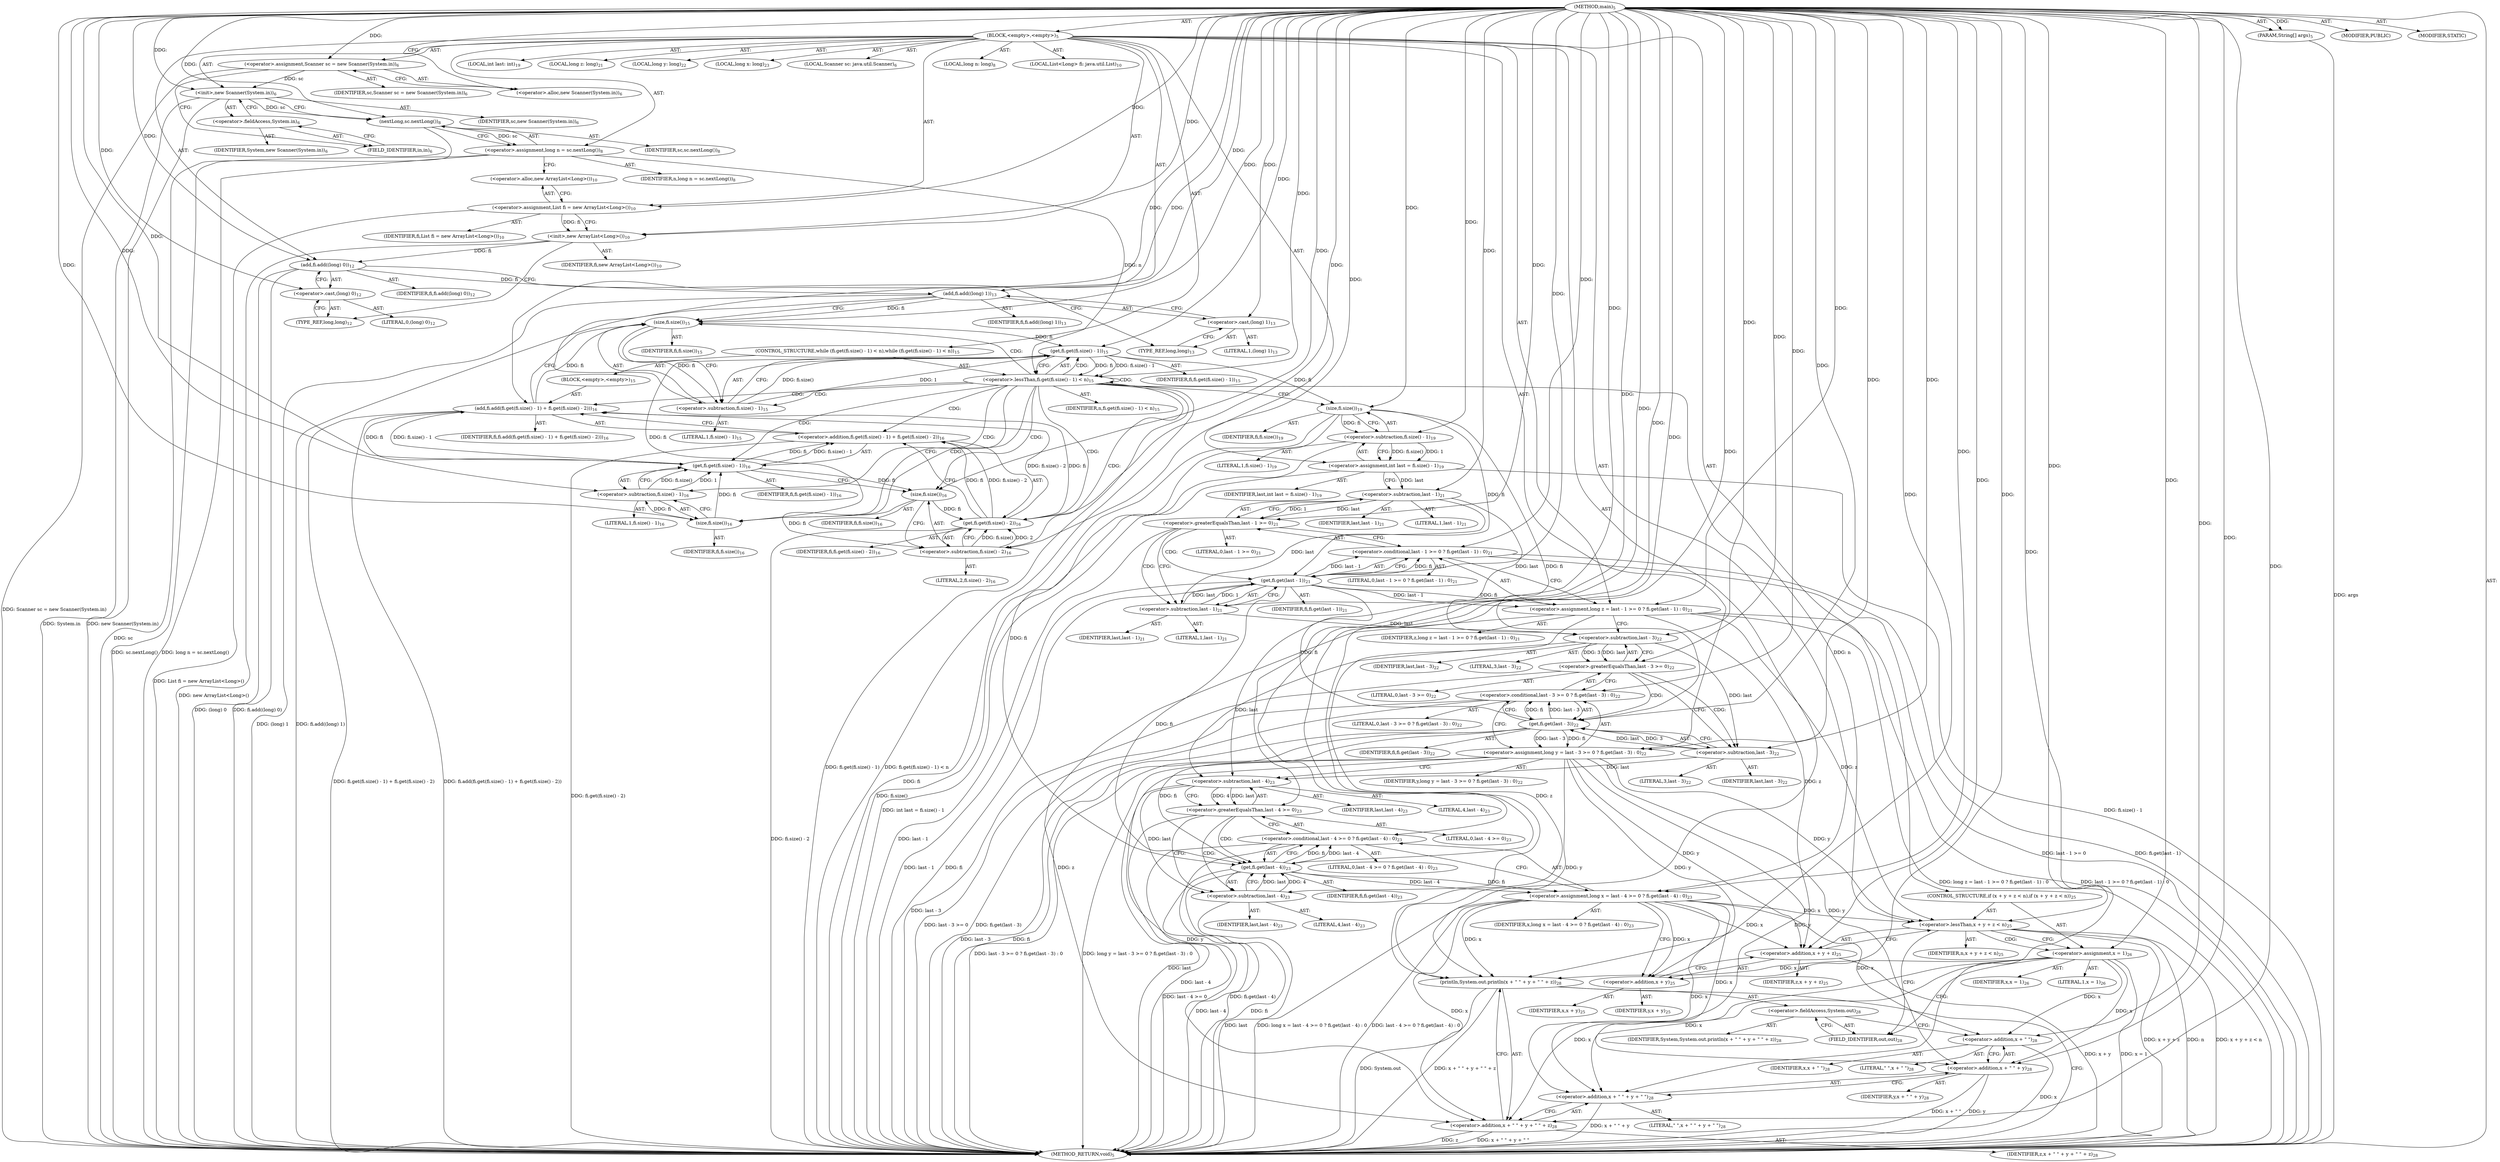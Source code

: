 digraph "main" {  
"21" [label = <(METHOD,main)<SUB>5</SUB>> ]
"22" [label = <(PARAM,String[] args)<SUB>5</SUB>> ]
"23" [label = <(BLOCK,&lt;empty&gt;,&lt;empty&gt;)<SUB>5</SUB>> ]
"4" [label = <(LOCAL,Scanner sc: java.util.Scanner)<SUB>6</SUB>> ]
"24" [label = <(&lt;operator&gt;.assignment,Scanner sc = new Scanner(System.in))<SUB>6</SUB>> ]
"25" [label = <(IDENTIFIER,sc,Scanner sc = new Scanner(System.in))<SUB>6</SUB>> ]
"26" [label = <(&lt;operator&gt;.alloc,new Scanner(System.in))<SUB>6</SUB>> ]
"27" [label = <(&lt;init&gt;,new Scanner(System.in))<SUB>6</SUB>> ]
"3" [label = <(IDENTIFIER,sc,new Scanner(System.in))<SUB>6</SUB>> ]
"28" [label = <(&lt;operator&gt;.fieldAccess,System.in)<SUB>6</SUB>> ]
"29" [label = <(IDENTIFIER,System,new Scanner(System.in))<SUB>6</SUB>> ]
"30" [label = <(FIELD_IDENTIFIER,in,in)<SUB>6</SUB>> ]
"31" [label = <(LOCAL,long n: long)<SUB>8</SUB>> ]
"32" [label = <(&lt;operator&gt;.assignment,long n = sc.nextLong())<SUB>8</SUB>> ]
"33" [label = <(IDENTIFIER,n,long n = sc.nextLong())<SUB>8</SUB>> ]
"34" [label = <(nextLong,sc.nextLong())<SUB>8</SUB>> ]
"35" [label = <(IDENTIFIER,sc,sc.nextLong())<SUB>8</SUB>> ]
"6" [label = <(LOCAL,List&lt;Long&gt; fi: java.util.List)<SUB>10</SUB>> ]
"36" [label = <(&lt;operator&gt;.assignment,List fi = new ArrayList&lt;Long&gt;())<SUB>10</SUB>> ]
"37" [label = <(IDENTIFIER,fi,List fi = new ArrayList&lt;Long&gt;())<SUB>10</SUB>> ]
"38" [label = <(&lt;operator&gt;.alloc,new ArrayList&lt;Long&gt;())<SUB>10</SUB>> ]
"39" [label = <(&lt;init&gt;,new ArrayList&lt;Long&gt;())<SUB>10</SUB>> ]
"5" [label = <(IDENTIFIER,fi,new ArrayList&lt;Long&gt;())<SUB>10</SUB>> ]
"40" [label = <(add,fi.add((long) 0))<SUB>12</SUB>> ]
"41" [label = <(IDENTIFIER,fi,fi.add((long) 0))<SUB>12</SUB>> ]
"42" [label = <(&lt;operator&gt;.cast,(long) 0)<SUB>12</SUB>> ]
"43" [label = <(TYPE_REF,long,long)<SUB>12</SUB>> ]
"44" [label = <(LITERAL,0,(long) 0)<SUB>12</SUB>> ]
"45" [label = <(add,fi.add((long) 1))<SUB>13</SUB>> ]
"46" [label = <(IDENTIFIER,fi,fi.add((long) 1))<SUB>13</SUB>> ]
"47" [label = <(&lt;operator&gt;.cast,(long) 1)<SUB>13</SUB>> ]
"48" [label = <(TYPE_REF,long,long)<SUB>13</SUB>> ]
"49" [label = <(LITERAL,1,(long) 1)<SUB>13</SUB>> ]
"50" [label = <(CONTROL_STRUCTURE,while (fi.get(fi.size() - 1) &lt; n),while (fi.get(fi.size() - 1) &lt; n))<SUB>15</SUB>> ]
"51" [label = <(&lt;operator&gt;.lessThan,fi.get(fi.size() - 1) &lt; n)<SUB>15</SUB>> ]
"52" [label = <(get,fi.get(fi.size() - 1))<SUB>15</SUB>> ]
"53" [label = <(IDENTIFIER,fi,fi.get(fi.size() - 1))<SUB>15</SUB>> ]
"54" [label = <(&lt;operator&gt;.subtraction,fi.size() - 1)<SUB>15</SUB>> ]
"55" [label = <(size,fi.size())<SUB>15</SUB>> ]
"56" [label = <(IDENTIFIER,fi,fi.size())<SUB>15</SUB>> ]
"57" [label = <(LITERAL,1,fi.size() - 1)<SUB>15</SUB>> ]
"58" [label = <(IDENTIFIER,n,fi.get(fi.size() - 1) &lt; n)<SUB>15</SUB>> ]
"59" [label = <(BLOCK,&lt;empty&gt;,&lt;empty&gt;)<SUB>15</SUB>> ]
"60" [label = <(add,fi.add(fi.get(fi.size() - 1) + fi.get(fi.size() - 2)))<SUB>16</SUB>> ]
"61" [label = <(IDENTIFIER,fi,fi.add(fi.get(fi.size() - 1) + fi.get(fi.size() - 2)))<SUB>16</SUB>> ]
"62" [label = <(&lt;operator&gt;.addition,fi.get(fi.size() - 1) + fi.get(fi.size() - 2))<SUB>16</SUB>> ]
"63" [label = <(get,fi.get(fi.size() - 1))<SUB>16</SUB>> ]
"64" [label = <(IDENTIFIER,fi,fi.get(fi.size() - 1))<SUB>16</SUB>> ]
"65" [label = <(&lt;operator&gt;.subtraction,fi.size() - 1)<SUB>16</SUB>> ]
"66" [label = <(size,fi.size())<SUB>16</SUB>> ]
"67" [label = <(IDENTIFIER,fi,fi.size())<SUB>16</SUB>> ]
"68" [label = <(LITERAL,1,fi.size() - 1)<SUB>16</SUB>> ]
"69" [label = <(get,fi.get(fi.size() - 2))<SUB>16</SUB>> ]
"70" [label = <(IDENTIFIER,fi,fi.get(fi.size() - 2))<SUB>16</SUB>> ]
"71" [label = <(&lt;operator&gt;.subtraction,fi.size() - 2)<SUB>16</SUB>> ]
"72" [label = <(size,fi.size())<SUB>16</SUB>> ]
"73" [label = <(IDENTIFIER,fi,fi.size())<SUB>16</SUB>> ]
"74" [label = <(LITERAL,2,fi.size() - 2)<SUB>16</SUB>> ]
"75" [label = <(LOCAL,int last: int)<SUB>19</SUB>> ]
"76" [label = <(&lt;operator&gt;.assignment,int last = fi.size() - 1)<SUB>19</SUB>> ]
"77" [label = <(IDENTIFIER,last,int last = fi.size() - 1)<SUB>19</SUB>> ]
"78" [label = <(&lt;operator&gt;.subtraction,fi.size() - 1)<SUB>19</SUB>> ]
"79" [label = <(size,fi.size())<SUB>19</SUB>> ]
"80" [label = <(IDENTIFIER,fi,fi.size())<SUB>19</SUB>> ]
"81" [label = <(LITERAL,1,fi.size() - 1)<SUB>19</SUB>> ]
"82" [label = <(LOCAL,long z: long)<SUB>21</SUB>> ]
"83" [label = <(&lt;operator&gt;.assignment,long z = last - 1 &gt;= 0 ? fi.get(last - 1) : 0)<SUB>21</SUB>> ]
"84" [label = <(IDENTIFIER,z,long z = last - 1 &gt;= 0 ? fi.get(last - 1) : 0)<SUB>21</SUB>> ]
"85" [label = <(&lt;operator&gt;.conditional,last - 1 &gt;= 0 ? fi.get(last - 1) : 0)<SUB>21</SUB>> ]
"86" [label = <(&lt;operator&gt;.greaterEqualsThan,last - 1 &gt;= 0)<SUB>21</SUB>> ]
"87" [label = <(&lt;operator&gt;.subtraction,last - 1)<SUB>21</SUB>> ]
"88" [label = <(IDENTIFIER,last,last - 1)<SUB>21</SUB>> ]
"89" [label = <(LITERAL,1,last - 1)<SUB>21</SUB>> ]
"90" [label = <(LITERAL,0,last - 1 &gt;= 0)<SUB>21</SUB>> ]
"91" [label = <(get,fi.get(last - 1))<SUB>21</SUB>> ]
"92" [label = <(IDENTIFIER,fi,fi.get(last - 1))<SUB>21</SUB>> ]
"93" [label = <(&lt;operator&gt;.subtraction,last - 1)<SUB>21</SUB>> ]
"94" [label = <(IDENTIFIER,last,last - 1)<SUB>21</SUB>> ]
"95" [label = <(LITERAL,1,last - 1)<SUB>21</SUB>> ]
"96" [label = <(LITERAL,0,last - 1 &gt;= 0 ? fi.get(last - 1) : 0)<SUB>21</SUB>> ]
"97" [label = <(LOCAL,long y: long)<SUB>22</SUB>> ]
"98" [label = <(&lt;operator&gt;.assignment,long y = last - 3 &gt;= 0 ? fi.get(last - 3) : 0)<SUB>22</SUB>> ]
"99" [label = <(IDENTIFIER,y,long y = last - 3 &gt;= 0 ? fi.get(last - 3) : 0)<SUB>22</SUB>> ]
"100" [label = <(&lt;operator&gt;.conditional,last - 3 &gt;= 0 ? fi.get(last - 3) : 0)<SUB>22</SUB>> ]
"101" [label = <(&lt;operator&gt;.greaterEqualsThan,last - 3 &gt;= 0)<SUB>22</SUB>> ]
"102" [label = <(&lt;operator&gt;.subtraction,last - 3)<SUB>22</SUB>> ]
"103" [label = <(IDENTIFIER,last,last - 3)<SUB>22</SUB>> ]
"104" [label = <(LITERAL,3,last - 3)<SUB>22</SUB>> ]
"105" [label = <(LITERAL,0,last - 3 &gt;= 0)<SUB>22</SUB>> ]
"106" [label = <(get,fi.get(last - 3))<SUB>22</SUB>> ]
"107" [label = <(IDENTIFIER,fi,fi.get(last - 3))<SUB>22</SUB>> ]
"108" [label = <(&lt;operator&gt;.subtraction,last - 3)<SUB>22</SUB>> ]
"109" [label = <(IDENTIFIER,last,last - 3)<SUB>22</SUB>> ]
"110" [label = <(LITERAL,3,last - 3)<SUB>22</SUB>> ]
"111" [label = <(LITERAL,0,last - 3 &gt;= 0 ? fi.get(last - 3) : 0)<SUB>22</SUB>> ]
"112" [label = <(LOCAL,long x: long)<SUB>23</SUB>> ]
"113" [label = <(&lt;operator&gt;.assignment,long x = last - 4 &gt;= 0 ? fi.get(last - 4) : 0)<SUB>23</SUB>> ]
"114" [label = <(IDENTIFIER,x,long x = last - 4 &gt;= 0 ? fi.get(last - 4) : 0)<SUB>23</SUB>> ]
"115" [label = <(&lt;operator&gt;.conditional,last - 4 &gt;= 0 ? fi.get(last - 4) : 0)<SUB>23</SUB>> ]
"116" [label = <(&lt;operator&gt;.greaterEqualsThan,last - 4 &gt;= 0)<SUB>23</SUB>> ]
"117" [label = <(&lt;operator&gt;.subtraction,last - 4)<SUB>23</SUB>> ]
"118" [label = <(IDENTIFIER,last,last - 4)<SUB>23</SUB>> ]
"119" [label = <(LITERAL,4,last - 4)<SUB>23</SUB>> ]
"120" [label = <(LITERAL,0,last - 4 &gt;= 0)<SUB>23</SUB>> ]
"121" [label = <(get,fi.get(last - 4))<SUB>23</SUB>> ]
"122" [label = <(IDENTIFIER,fi,fi.get(last - 4))<SUB>23</SUB>> ]
"123" [label = <(&lt;operator&gt;.subtraction,last - 4)<SUB>23</SUB>> ]
"124" [label = <(IDENTIFIER,last,last - 4)<SUB>23</SUB>> ]
"125" [label = <(LITERAL,4,last - 4)<SUB>23</SUB>> ]
"126" [label = <(LITERAL,0,last - 4 &gt;= 0 ? fi.get(last - 4) : 0)<SUB>23</SUB>> ]
"127" [label = <(CONTROL_STRUCTURE,if (x + y + z &lt; n),if (x + y + z &lt; n))<SUB>25</SUB>> ]
"128" [label = <(&lt;operator&gt;.lessThan,x + y + z &lt; n)<SUB>25</SUB>> ]
"129" [label = <(&lt;operator&gt;.addition,x + y + z)<SUB>25</SUB>> ]
"130" [label = <(&lt;operator&gt;.addition,x + y)<SUB>25</SUB>> ]
"131" [label = <(IDENTIFIER,x,x + y)<SUB>25</SUB>> ]
"132" [label = <(IDENTIFIER,y,x + y)<SUB>25</SUB>> ]
"133" [label = <(IDENTIFIER,z,x + y + z)<SUB>25</SUB>> ]
"134" [label = <(IDENTIFIER,n,x + y + z &lt; n)<SUB>25</SUB>> ]
"135" [label = <(&lt;operator&gt;.assignment,x = 1)<SUB>26</SUB>> ]
"136" [label = <(IDENTIFIER,x,x = 1)<SUB>26</SUB>> ]
"137" [label = <(LITERAL,1,x = 1)<SUB>26</SUB>> ]
"138" [label = <(println,System.out.println(x + &quot; &quot; + y + &quot; &quot; + z))<SUB>28</SUB>> ]
"139" [label = <(&lt;operator&gt;.fieldAccess,System.out)<SUB>28</SUB>> ]
"140" [label = <(IDENTIFIER,System,System.out.println(x + &quot; &quot; + y + &quot; &quot; + z))<SUB>28</SUB>> ]
"141" [label = <(FIELD_IDENTIFIER,out,out)<SUB>28</SUB>> ]
"142" [label = <(&lt;operator&gt;.addition,x + &quot; &quot; + y + &quot; &quot; + z)<SUB>28</SUB>> ]
"143" [label = <(&lt;operator&gt;.addition,x + &quot; &quot; + y + &quot; &quot;)<SUB>28</SUB>> ]
"144" [label = <(&lt;operator&gt;.addition,x + &quot; &quot; + y)<SUB>28</SUB>> ]
"145" [label = <(&lt;operator&gt;.addition,x + &quot; &quot;)<SUB>28</SUB>> ]
"146" [label = <(IDENTIFIER,x,x + &quot; &quot;)<SUB>28</SUB>> ]
"147" [label = <(LITERAL,&quot; &quot;,x + &quot; &quot;)<SUB>28</SUB>> ]
"148" [label = <(IDENTIFIER,y,x + &quot; &quot; + y)<SUB>28</SUB>> ]
"149" [label = <(LITERAL,&quot; &quot;,x + &quot; &quot; + y + &quot; &quot;)<SUB>28</SUB>> ]
"150" [label = <(IDENTIFIER,z,x + &quot; &quot; + y + &quot; &quot; + z)<SUB>28</SUB>> ]
"151" [label = <(MODIFIER,PUBLIC)> ]
"152" [label = <(MODIFIER,STATIC)> ]
"153" [label = <(METHOD_RETURN,void)<SUB>5</SUB>> ]
  "21" -> "22"  [ label = "AST: "] 
  "21" -> "23"  [ label = "AST: "] 
  "21" -> "151"  [ label = "AST: "] 
  "21" -> "152"  [ label = "AST: "] 
  "21" -> "153"  [ label = "AST: "] 
  "23" -> "4"  [ label = "AST: "] 
  "23" -> "24"  [ label = "AST: "] 
  "23" -> "27"  [ label = "AST: "] 
  "23" -> "31"  [ label = "AST: "] 
  "23" -> "32"  [ label = "AST: "] 
  "23" -> "6"  [ label = "AST: "] 
  "23" -> "36"  [ label = "AST: "] 
  "23" -> "39"  [ label = "AST: "] 
  "23" -> "40"  [ label = "AST: "] 
  "23" -> "45"  [ label = "AST: "] 
  "23" -> "50"  [ label = "AST: "] 
  "23" -> "75"  [ label = "AST: "] 
  "23" -> "76"  [ label = "AST: "] 
  "23" -> "82"  [ label = "AST: "] 
  "23" -> "83"  [ label = "AST: "] 
  "23" -> "97"  [ label = "AST: "] 
  "23" -> "98"  [ label = "AST: "] 
  "23" -> "112"  [ label = "AST: "] 
  "23" -> "113"  [ label = "AST: "] 
  "23" -> "127"  [ label = "AST: "] 
  "23" -> "138"  [ label = "AST: "] 
  "24" -> "25"  [ label = "AST: "] 
  "24" -> "26"  [ label = "AST: "] 
  "27" -> "3"  [ label = "AST: "] 
  "27" -> "28"  [ label = "AST: "] 
  "28" -> "29"  [ label = "AST: "] 
  "28" -> "30"  [ label = "AST: "] 
  "32" -> "33"  [ label = "AST: "] 
  "32" -> "34"  [ label = "AST: "] 
  "34" -> "35"  [ label = "AST: "] 
  "36" -> "37"  [ label = "AST: "] 
  "36" -> "38"  [ label = "AST: "] 
  "39" -> "5"  [ label = "AST: "] 
  "40" -> "41"  [ label = "AST: "] 
  "40" -> "42"  [ label = "AST: "] 
  "42" -> "43"  [ label = "AST: "] 
  "42" -> "44"  [ label = "AST: "] 
  "45" -> "46"  [ label = "AST: "] 
  "45" -> "47"  [ label = "AST: "] 
  "47" -> "48"  [ label = "AST: "] 
  "47" -> "49"  [ label = "AST: "] 
  "50" -> "51"  [ label = "AST: "] 
  "50" -> "59"  [ label = "AST: "] 
  "51" -> "52"  [ label = "AST: "] 
  "51" -> "58"  [ label = "AST: "] 
  "52" -> "53"  [ label = "AST: "] 
  "52" -> "54"  [ label = "AST: "] 
  "54" -> "55"  [ label = "AST: "] 
  "54" -> "57"  [ label = "AST: "] 
  "55" -> "56"  [ label = "AST: "] 
  "59" -> "60"  [ label = "AST: "] 
  "60" -> "61"  [ label = "AST: "] 
  "60" -> "62"  [ label = "AST: "] 
  "62" -> "63"  [ label = "AST: "] 
  "62" -> "69"  [ label = "AST: "] 
  "63" -> "64"  [ label = "AST: "] 
  "63" -> "65"  [ label = "AST: "] 
  "65" -> "66"  [ label = "AST: "] 
  "65" -> "68"  [ label = "AST: "] 
  "66" -> "67"  [ label = "AST: "] 
  "69" -> "70"  [ label = "AST: "] 
  "69" -> "71"  [ label = "AST: "] 
  "71" -> "72"  [ label = "AST: "] 
  "71" -> "74"  [ label = "AST: "] 
  "72" -> "73"  [ label = "AST: "] 
  "76" -> "77"  [ label = "AST: "] 
  "76" -> "78"  [ label = "AST: "] 
  "78" -> "79"  [ label = "AST: "] 
  "78" -> "81"  [ label = "AST: "] 
  "79" -> "80"  [ label = "AST: "] 
  "83" -> "84"  [ label = "AST: "] 
  "83" -> "85"  [ label = "AST: "] 
  "85" -> "86"  [ label = "AST: "] 
  "85" -> "91"  [ label = "AST: "] 
  "85" -> "96"  [ label = "AST: "] 
  "86" -> "87"  [ label = "AST: "] 
  "86" -> "90"  [ label = "AST: "] 
  "87" -> "88"  [ label = "AST: "] 
  "87" -> "89"  [ label = "AST: "] 
  "91" -> "92"  [ label = "AST: "] 
  "91" -> "93"  [ label = "AST: "] 
  "93" -> "94"  [ label = "AST: "] 
  "93" -> "95"  [ label = "AST: "] 
  "98" -> "99"  [ label = "AST: "] 
  "98" -> "100"  [ label = "AST: "] 
  "100" -> "101"  [ label = "AST: "] 
  "100" -> "106"  [ label = "AST: "] 
  "100" -> "111"  [ label = "AST: "] 
  "101" -> "102"  [ label = "AST: "] 
  "101" -> "105"  [ label = "AST: "] 
  "102" -> "103"  [ label = "AST: "] 
  "102" -> "104"  [ label = "AST: "] 
  "106" -> "107"  [ label = "AST: "] 
  "106" -> "108"  [ label = "AST: "] 
  "108" -> "109"  [ label = "AST: "] 
  "108" -> "110"  [ label = "AST: "] 
  "113" -> "114"  [ label = "AST: "] 
  "113" -> "115"  [ label = "AST: "] 
  "115" -> "116"  [ label = "AST: "] 
  "115" -> "121"  [ label = "AST: "] 
  "115" -> "126"  [ label = "AST: "] 
  "116" -> "117"  [ label = "AST: "] 
  "116" -> "120"  [ label = "AST: "] 
  "117" -> "118"  [ label = "AST: "] 
  "117" -> "119"  [ label = "AST: "] 
  "121" -> "122"  [ label = "AST: "] 
  "121" -> "123"  [ label = "AST: "] 
  "123" -> "124"  [ label = "AST: "] 
  "123" -> "125"  [ label = "AST: "] 
  "127" -> "128"  [ label = "AST: "] 
  "127" -> "135"  [ label = "AST: "] 
  "128" -> "129"  [ label = "AST: "] 
  "128" -> "134"  [ label = "AST: "] 
  "129" -> "130"  [ label = "AST: "] 
  "129" -> "133"  [ label = "AST: "] 
  "130" -> "131"  [ label = "AST: "] 
  "130" -> "132"  [ label = "AST: "] 
  "135" -> "136"  [ label = "AST: "] 
  "135" -> "137"  [ label = "AST: "] 
  "138" -> "139"  [ label = "AST: "] 
  "138" -> "142"  [ label = "AST: "] 
  "139" -> "140"  [ label = "AST: "] 
  "139" -> "141"  [ label = "AST: "] 
  "142" -> "143"  [ label = "AST: "] 
  "142" -> "150"  [ label = "AST: "] 
  "143" -> "144"  [ label = "AST: "] 
  "143" -> "149"  [ label = "AST: "] 
  "144" -> "145"  [ label = "AST: "] 
  "144" -> "148"  [ label = "AST: "] 
  "145" -> "146"  [ label = "AST: "] 
  "145" -> "147"  [ label = "AST: "] 
  "24" -> "30"  [ label = "CFG: "] 
  "27" -> "34"  [ label = "CFG: "] 
  "32" -> "38"  [ label = "CFG: "] 
  "36" -> "39"  [ label = "CFG: "] 
  "39" -> "43"  [ label = "CFG: "] 
  "40" -> "48"  [ label = "CFG: "] 
  "45" -> "55"  [ label = "CFG: "] 
  "76" -> "87"  [ label = "CFG: "] 
  "83" -> "102"  [ label = "CFG: "] 
  "98" -> "117"  [ label = "CFG: "] 
  "113" -> "130"  [ label = "CFG: "] 
  "138" -> "153"  [ label = "CFG: "] 
  "26" -> "24"  [ label = "CFG: "] 
  "28" -> "27"  [ label = "CFG: "] 
  "34" -> "32"  [ label = "CFG: "] 
  "38" -> "36"  [ label = "CFG: "] 
  "42" -> "40"  [ label = "CFG: "] 
  "47" -> "45"  [ label = "CFG: "] 
  "51" -> "66"  [ label = "CFG: "] 
  "51" -> "79"  [ label = "CFG: "] 
  "78" -> "76"  [ label = "CFG: "] 
  "85" -> "83"  [ label = "CFG: "] 
  "100" -> "98"  [ label = "CFG: "] 
  "115" -> "113"  [ label = "CFG: "] 
  "128" -> "135"  [ label = "CFG: "] 
  "128" -> "141"  [ label = "CFG: "] 
  "135" -> "141"  [ label = "CFG: "] 
  "139" -> "145"  [ label = "CFG: "] 
  "142" -> "138"  [ label = "CFG: "] 
  "30" -> "28"  [ label = "CFG: "] 
  "43" -> "42"  [ label = "CFG: "] 
  "48" -> "47"  [ label = "CFG: "] 
  "52" -> "51"  [ label = "CFG: "] 
  "60" -> "55"  [ label = "CFG: "] 
  "79" -> "78"  [ label = "CFG: "] 
  "86" -> "93"  [ label = "CFG: "] 
  "86" -> "85"  [ label = "CFG: "] 
  "91" -> "85"  [ label = "CFG: "] 
  "101" -> "108"  [ label = "CFG: "] 
  "101" -> "100"  [ label = "CFG: "] 
  "106" -> "100"  [ label = "CFG: "] 
  "116" -> "123"  [ label = "CFG: "] 
  "116" -> "115"  [ label = "CFG: "] 
  "121" -> "115"  [ label = "CFG: "] 
  "129" -> "128"  [ label = "CFG: "] 
  "141" -> "139"  [ label = "CFG: "] 
  "143" -> "142"  [ label = "CFG: "] 
  "54" -> "52"  [ label = "CFG: "] 
  "62" -> "60"  [ label = "CFG: "] 
  "87" -> "86"  [ label = "CFG: "] 
  "93" -> "91"  [ label = "CFG: "] 
  "102" -> "101"  [ label = "CFG: "] 
  "108" -> "106"  [ label = "CFG: "] 
  "117" -> "116"  [ label = "CFG: "] 
  "123" -> "121"  [ label = "CFG: "] 
  "130" -> "129"  [ label = "CFG: "] 
  "144" -> "143"  [ label = "CFG: "] 
  "55" -> "54"  [ label = "CFG: "] 
  "63" -> "72"  [ label = "CFG: "] 
  "69" -> "62"  [ label = "CFG: "] 
  "145" -> "144"  [ label = "CFG: "] 
  "65" -> "63"  [ label = "CFG: "] 
  "71" -> "69"  [ label = "CFG: "] 
  "66" -> "65"  [ label = "CFG: "] 
  "72" -> "71"  [ label = "CFG: "] 
  "21" -> "26"  [ label = "CFG: "] 
  "22" -> "153"  [ label = "DDG: args"] 
  "24" -> "153"  [ label = "DDG: Scanner sc = new Scanner(System.in)"] 
  "27" -> "153"  [ label = "DDG: System.in"] 
  "27" -> "153"  [ label = "DDG: new Scanner(System.in)"] 
  "34" -> "153"  [ label = "DDG: sc"] 
  "32" -> "153"  [ label = "DDG: sc.nextLong()"] 
  "32" -> "153"  [ label = "DDG: long n = sc.nextLong()"] 
  "36" -> "153"  [ label = "DDG: List fi = new ArrayList&lt;Long&gt;()"] 
  "39" -> "153"  [ label = "DDG: new ArrayList&lt;Long&gt;()"] 
  "40" -> "153"  [ label = "DDG: (long) 0"] 
  "40" -> "153"  [ label = "DDG: fi.add((long) 0)"] 
  "45" -> "153"  [ label = "DDG: (long) 1"] 
  "45" -> "153"  [ label = "DDG: fi.add((long) 1)"] 
  "51" -> "153"  [ label = "DDG: fi.get(fi.size() - 1)"] 
  "51" -> "153"  [ label = "DDG: fi.get(fi.size() - 1) &lt; n"] 
  "79" -> "153"  [ label = "DDG: fi"] 
  "78" -> "153"  [ label = "DDG: fi.size()"] 
  "76" -> "153"  [ label = "DDG: fi.size() - 1"] 
  "76" -> "153"  [ label = "DDG: int last = fi.size() - 1"] 
  "86" -> "153"  [ label = "DDG: last - 1"] 
  "85" -> "153"  [ label = "DDG: last - 1 &gt;= 0"] 
  "91" -> "153"  [ label = "DDG: fi"] 
  "91" -> "153"  [ label = "DDG: last - 1"] 
  "85" -> "153"  [ label = "DDG: fi.get(last - 1)"] 
  "83" -> "153"  [ label = "DDG: last - 1 &gt;= 0 ? fi.get(last - 1) : 0"] 
  "83" -> "153"  [ label = "DDG: long z = last - 1 &gt;= 0 ? fi.get(last - 1) : 0"] 
  "101" -> "153"  [ label = "DDG: last - 3"] 
  "100" -> "153"  [ label = "DDG: last - 3 &gt;= 0"] 
  "106" -> "153"  [ label = "DDG: fi"] 
  "106" -> "153"  [ label = "DDG: last - 3"] 
  "100" -> "153"  [ label = "DDG: fi.get(last - 3)"] 
  "98" -> "153"  [ label = "DDG: last - 3 &gt;= 0 ? fi.get(last - 3) : 0"] 
  "98" -> "153"  [ label = "DDG: long y = last - 3 &gt;= 0 ? fi.get(last - 3) : 0"] 
  "117" -> "153"  [ label = "DDG: last"] 
  "116" -> "153"  [ label = "DDG: last - 4"] 
  "115" -> "153"  [ label = "DDG: last - 4 &gt;= 0"] 
  "121" -> "153"  [ label = "DDG: fi"] 
  "123" -> "153"  [ label = "DDG: last"] 
  "121" -> "153"  [ label = "DDG: last - 4"] 
  "115" -> "153"  [ label = "DDG: fi.get(last - 4)"] 
  "113" -> "153"  [ label = "DDG: last - 4 &gt;= 0 ? fi.get(last - 4) : 0"] 
  "113" -> "153"  [ label = "DDG: long x = last - 4 &gt;= 0 ? fi.get(last - 4) : 0"] 
  "129" -> "153"  [ label = "DDG: x + y"] 
  "128" -> "153"  [ label = "DDG: x + y + z"] 
  "128" -> "153"  [ label = "DDG: n"] 
  "128" -> "153"  [ label = "DDG: x + y + z &lt; n"] 
  "135" -> "153"  [ label = "DDG: x = 1"] 
  "138" -> "153"  [ label = "DDG: System.out"] 
  "145" -> "153"  [ label = "DDG: x"] 
  "144" -> "153"  [ label = "DDG: x + &quot; &quot;"] 
  "144" -> "153"  [ label = "DDG: y"] 
  "143" -> "153"  [ label = "DDG: x + &quot; &quot; + y"] 
  "142" -> "153"  [ label = "DDG: x + &quot; &quot; + y + &quot; &quot;"] 
  "142" -> "153"  [ label = "DDG: z"] 
  "138" -> "153"  [ label = "DDG: x + &quot; &quot; + y + &quot; &quot; + z"] 
  "69" -> "153"  [ label = "DDG: fi.size() - 2"] 
  "62" -> "153"  [ label = "DDG: fi.get(fi.size() - 2)"] 
  "60" -> "153"  [ label = "DDG: fi.get(fi.size() - 1) + fi.get(fi.size() - 2)"] 
  "60" -> "153"  [ label = "DDG: fi.add(fi.get(fi.size() - 1) + fi.get(fi.size() - 2))"] 
  "21" -> "22"  [ label = "DDG: "] 
  "21" -> "24"  [ label = "DDG: "] 
  "34" -> "32"  [ label = "DDG: sc"] 
  "21" -> "36"  [ label = "DDG: "] 
  "78" -> "76"  [ label = "DDG: fi.size()"] 
  "78" -> "76"  [ label = "DDG: 1"] 
  "91" -> "83"  [ label = "DDG: fi"] 
  "91" -> "83"  [ label = "DDG: last - 1"] 
  "21" -> "83"  [ label = "DDG: "] 
  "106" -> "98"  [ label = "DDG: fi"] 
  "106" -> "98"  [ label = "DDG: last - 3"] 
  "21" -> "98"  [ label = "DDG: "] 
  "121" -> "113"  [ label = "DDG: fi"] 
  "121" -> "113"  [ label = "DDG: last - 4"] 
  "21" -> "113"  [ label = "DDG: "] 
  "24" -> "27"  [ label = "DDG: sc"] 
  "21" -> "27"  [ label = "DDG: "] 
  "36" -> "39"  [ label = "DDG: fi"] 
  "21" -> "39"  [ label = "DDG: "] 
  "39" -> "40"  [ label = "DDG: fi"] 
  "21" -> "40"  [ label = "DDG: "] 
  "40" -> "45"  [ label = "DDG: fi"] 
  "21" -> "45"  [ label = "DDG: "] 
  "21" -> "135"  [ label = "DDG: "] 
  "135" -> "138"  [ label = "DDG: x"] 
  "21" -> "138"  [ label = "DDG: "] 
  "113" -> "138"  [ label = "DDG: x"] 
  "98" -> "138"  [ label = "DDG: y"] 
  "83" -> "138"  [ label = "DDG: z"] 
  "27" -> "34"  [ label = "DDG: sc"] 
  "21" -> "34"  [ label = "DDG: "] 
  "21" -> "42"  [ label = "DDG: "] 
  "21" -> "47"  [ label = "DDG: "] 
  "52" -> "51"  [ label = "DDG: fi"] 
  "52" -> "51"  [ label = "DDG: fi.size() - 1"] 
  "32" -> "51"  [ label = "DDG: n"] 
  "21" -> "51"  [ label = "DDG: "] 
  "79" -> "78"  [ label = "DDG: fi"] 
  "21" -> "78"  [ label = "DDG: "] 
  "91" -> "85"  [ label = "DDG: fi"] 
  "91" -> "85"  [ label = "DDG: last - 1"] 
  "21" -> "85"  [ label = "DDG: "] 
  "106" -> "100"  [ label = "DDG: fi"] 
  "106" -> "100"  [ label = "DDG: last - 3"] 
  "21" -> "100"  [ label = "DDG: "] 
  "121" -> "115"  [ label = "DDG: fi"] 
  "121" -> "115"  [ label = "DDG: last - 4"] 
  "21" -> "115"  [ label = "DDG: "] 
  "113" -> "128"  [ label = "DDG: x"] 
  "21" -> "128"  [ label = "DDG: "] 
  "98" -> "128"  [ label = "DDG: y"] 
  "83" -> "128"  [ label = "DDG: z"] 
  "51" -> "128"  [ label = "DDG: n"] 
  "135" -> "142"  [ label = "DDG: x"] 
  "21" -> "142"  [ label = "DDG: "] 
  "113" -> "142"  [ label = "DDG: x"] 
  "98" -> "142"  [ label = "DDG: y"] 
  "83" -> "142"  [ label = "DDG: z"] 
  "55" -> "52"  [ label = "DDG: fi"] 
  "21" -> "52"  [ label = "DDG: "] 
  "54" -> "52"  [ label = "DDG: fi.size()"] 
  "54" -> "52"  [ label = "DDG: 1"] 
  "69" -> "60"  [ label = "DDG: fi"] 
  "21" -> "60"  [ label = "DDG: "] 
  "63" -> "60"  [ label = "DDG: fi"] 
  "63" -> "60"  [ label = "DDG: fi.size() - 1"] 
  "69" -> "60"  [ label = "DDG: fi.size() - 2"] 
  "52" -> "79"  [ label = "DDG: fi"] 
  "21" -> "79"  [ label = "DDG: "] 
  "87" -> "86"  [ label = "DDG: last"] 
  "87" -> "86"  [ label = "DDG: 1"] 
  "21" -> "86"  [ label = "DDG: "] 
  "79" -> "91"  [ label = "DDG: fi"] 
  "21" -> "91"  [ label = "DDG: "] 
  "93" -> "91"  [ label = "DDG: last"] 
  "93" -> "91"  [ label = "DDG: 1"] 
  "102" -> "101"  [ label = "DDG: last"] 
  "102" -> "101"  [ label = "DDG: 3"] 
  "21" -> "101"  [ label = "DDG: "] 
  "79" -> "106"  [ label = "DDG: fi"] 
  "91" -> "106"  [ label = "DDG: fi"] 
  "21" -> "106"  [ label = "DDG: "] 
  "108" -> "106"  [ label = "DDG: last"] 
  "108" -> "106"  [ label = "DDG: 3"] 
  "117" -> "116"  [ label = "DDG: last"] 
  "117" -> "116"  [ label = "DDG: 4"] 
  "21" -> "116"  [ label = "DDG: "] 
  "79" -> "121"  [ label = "DDG: fi"] 
  "91" -> "121"  [ label = "DDG: fi"] 
  "106" -> "121"  [ label = "DDG: fi"] 
  "21" -> "121"  [ label = "DDG: "] 
  "123" -> "121"  [ label = "DDG: last"] 
  "123" -> "121"  [ label = "DDG: 4"] 
  "113" -> "129"  [ label = "DDG: x"] 
  "21" -> "129"  [ label = "DDG: "] 
  "98" -> "129"  [ label = "DDG: y"] 
  "83" -> "129"  [ label = "DDG: z"] 
  "135" -> "143"  [ label = "DDG: x"] 
  "21" -> "143"  [ label = "DDG: "] 
  "113" -> "143"  [ label = "DDG: x"] 
  "98" -> "143"  [ label = "DDG: y"] 
  "55" -> "54"  [ label = "DDG: fi"] 
  "21" -> "54"  [ label = "DDG: "] 
  "63" -> "62"  [ label = "DDG: fi"] 
  "63" -> "62"  [ label = "DDG: fi.size() - 1"] 
  "69" -> "62"  [ label = "DDG: fi"] 
  "69" -> "62"  [ label = "DDG: fi.size() - 2"] 
  "76" -> "87"  [ label = "DDG: last"] 
  "21" -> "87"  [ label = "DDG: "] 
  "87" -> "93"  [ label = "DDG: last"] 
  "21" -> "93"  [ label = "DDG: "] 
  "87" -> "102"  [ label = "DDG: last"] 
  "93" -> "102"  [ label = "DDG: last"] 
  "21" -> "102"  [ label = "DDG: "] 
  "102" -> "108"  [ label = "DDG: last"] 
  "21" -> "108"  [ label = "DDG: "] 
  "102" -> "117"  [ label = "DDG: last"] 
  "108" -> "117"  [ label = "DDG: last"] 
  "21" -> "117"  [ label = "DDG: "] 
  "117" -> "123"  [ label = "DDG: last"] 
  "21" -> "123"  [ label = "DDG: "] 
  "113" -> "130"  [ label = "DDG: x"] 
  "21" -> "130"  [ label = "DDG: "] 
  "98" -> "130"  [ label = "DDG: y"] 
  "135" -> "144"  [ label = "DDG: x"] 
  "21" -> "144"  [ label = "DDG: "] 
  "113" -> "144"  [ label = "DDG: x"] 
  "98" -> "144"  [ label = "DDG: y"] 
  "45" -> "55"  [ label = "DDG: fi"] 
  "60" -> "55"  [ label = "DDG: fi"] 
  "21" -> "55"  [ label = "DDG: "] 
  "66" -> "63"  [ label = "DDG: fi"] 
  "21" -> "63"  [ label = "DDG: "] 
  "65" -> "63"  [ label = "DDG: fi.size()"] 
  "65" -> "63"  [ label = "DDG: 1"] 
  "72" -> "69"  [ label = "DDG: fi"] 
  "21" -> "69"  [ label = "DDG: "] 
  "71" -> "69"  [ label = "DDG: fi.size()"] 
  "71" -> "69"  [ label = "DDG: 2"] 
  "135" -> "145"  [ label = "DDG: x"] 
  "21" -> "145"  [ label = "DDG: "] 
  "113" -> "145"  [ label = "DDG: x"] 
  "66" -> "65"  [ label = "DDG: fi"] 
  "21" -> "65"  [ label = "DDG: "] 
  "72" -> "71"  [ label = "DDG: fi"] 
  "21" -> "71"  [ label = "DDG: "] 
  "52" -> "66"  [ label = "DDG: fi"] 
  "21" -> "66"  [ label = "DDG: "] 
  "63" -> "72"  [ label = "DDG: fi"] 
  "21" -> "72"  [ label = "DDG: "] 
  "51" -> "60"  [ label = "CDG: "] 
  "51" -> "51"  [ label = "CDG: "] 
  "51" -> "66"  [ label = "CDG: "] 
  "51" -> "71"  [ label = "CDG: "] 
  "51" -> "52"  [ label = "CDG: "] 
  "51" -> "72"  [ label = "CDG: "] 
  "51" -> "69"  [ label = "CDG: "] 
  "51" -> "63"  [ label = "CDG: "] 
  "51" -> "65"  [ label = "CDG: "] 
  "51" -> "55"  [ label = "CDG: "] 
  "51" -> "54"  [ label = "CDG: "] 
  "51" -> "62"  [ label = "CDG: "] 
  "128" -> "135"  [ label = "CDG: "] 
  "86" -> "91"  [ label = "CDG: "] 
  "86" -> "93"  [ label = "CDG: "] 
  "101" -> "106"  [ label = "CDG: "] 
  "101" -> "108"  [ label = "CDG: "] 
  "116" -> "121"  [ label = "CDG: "] 
  "116" -> "123"  [ label = "CDG: "] 
}
